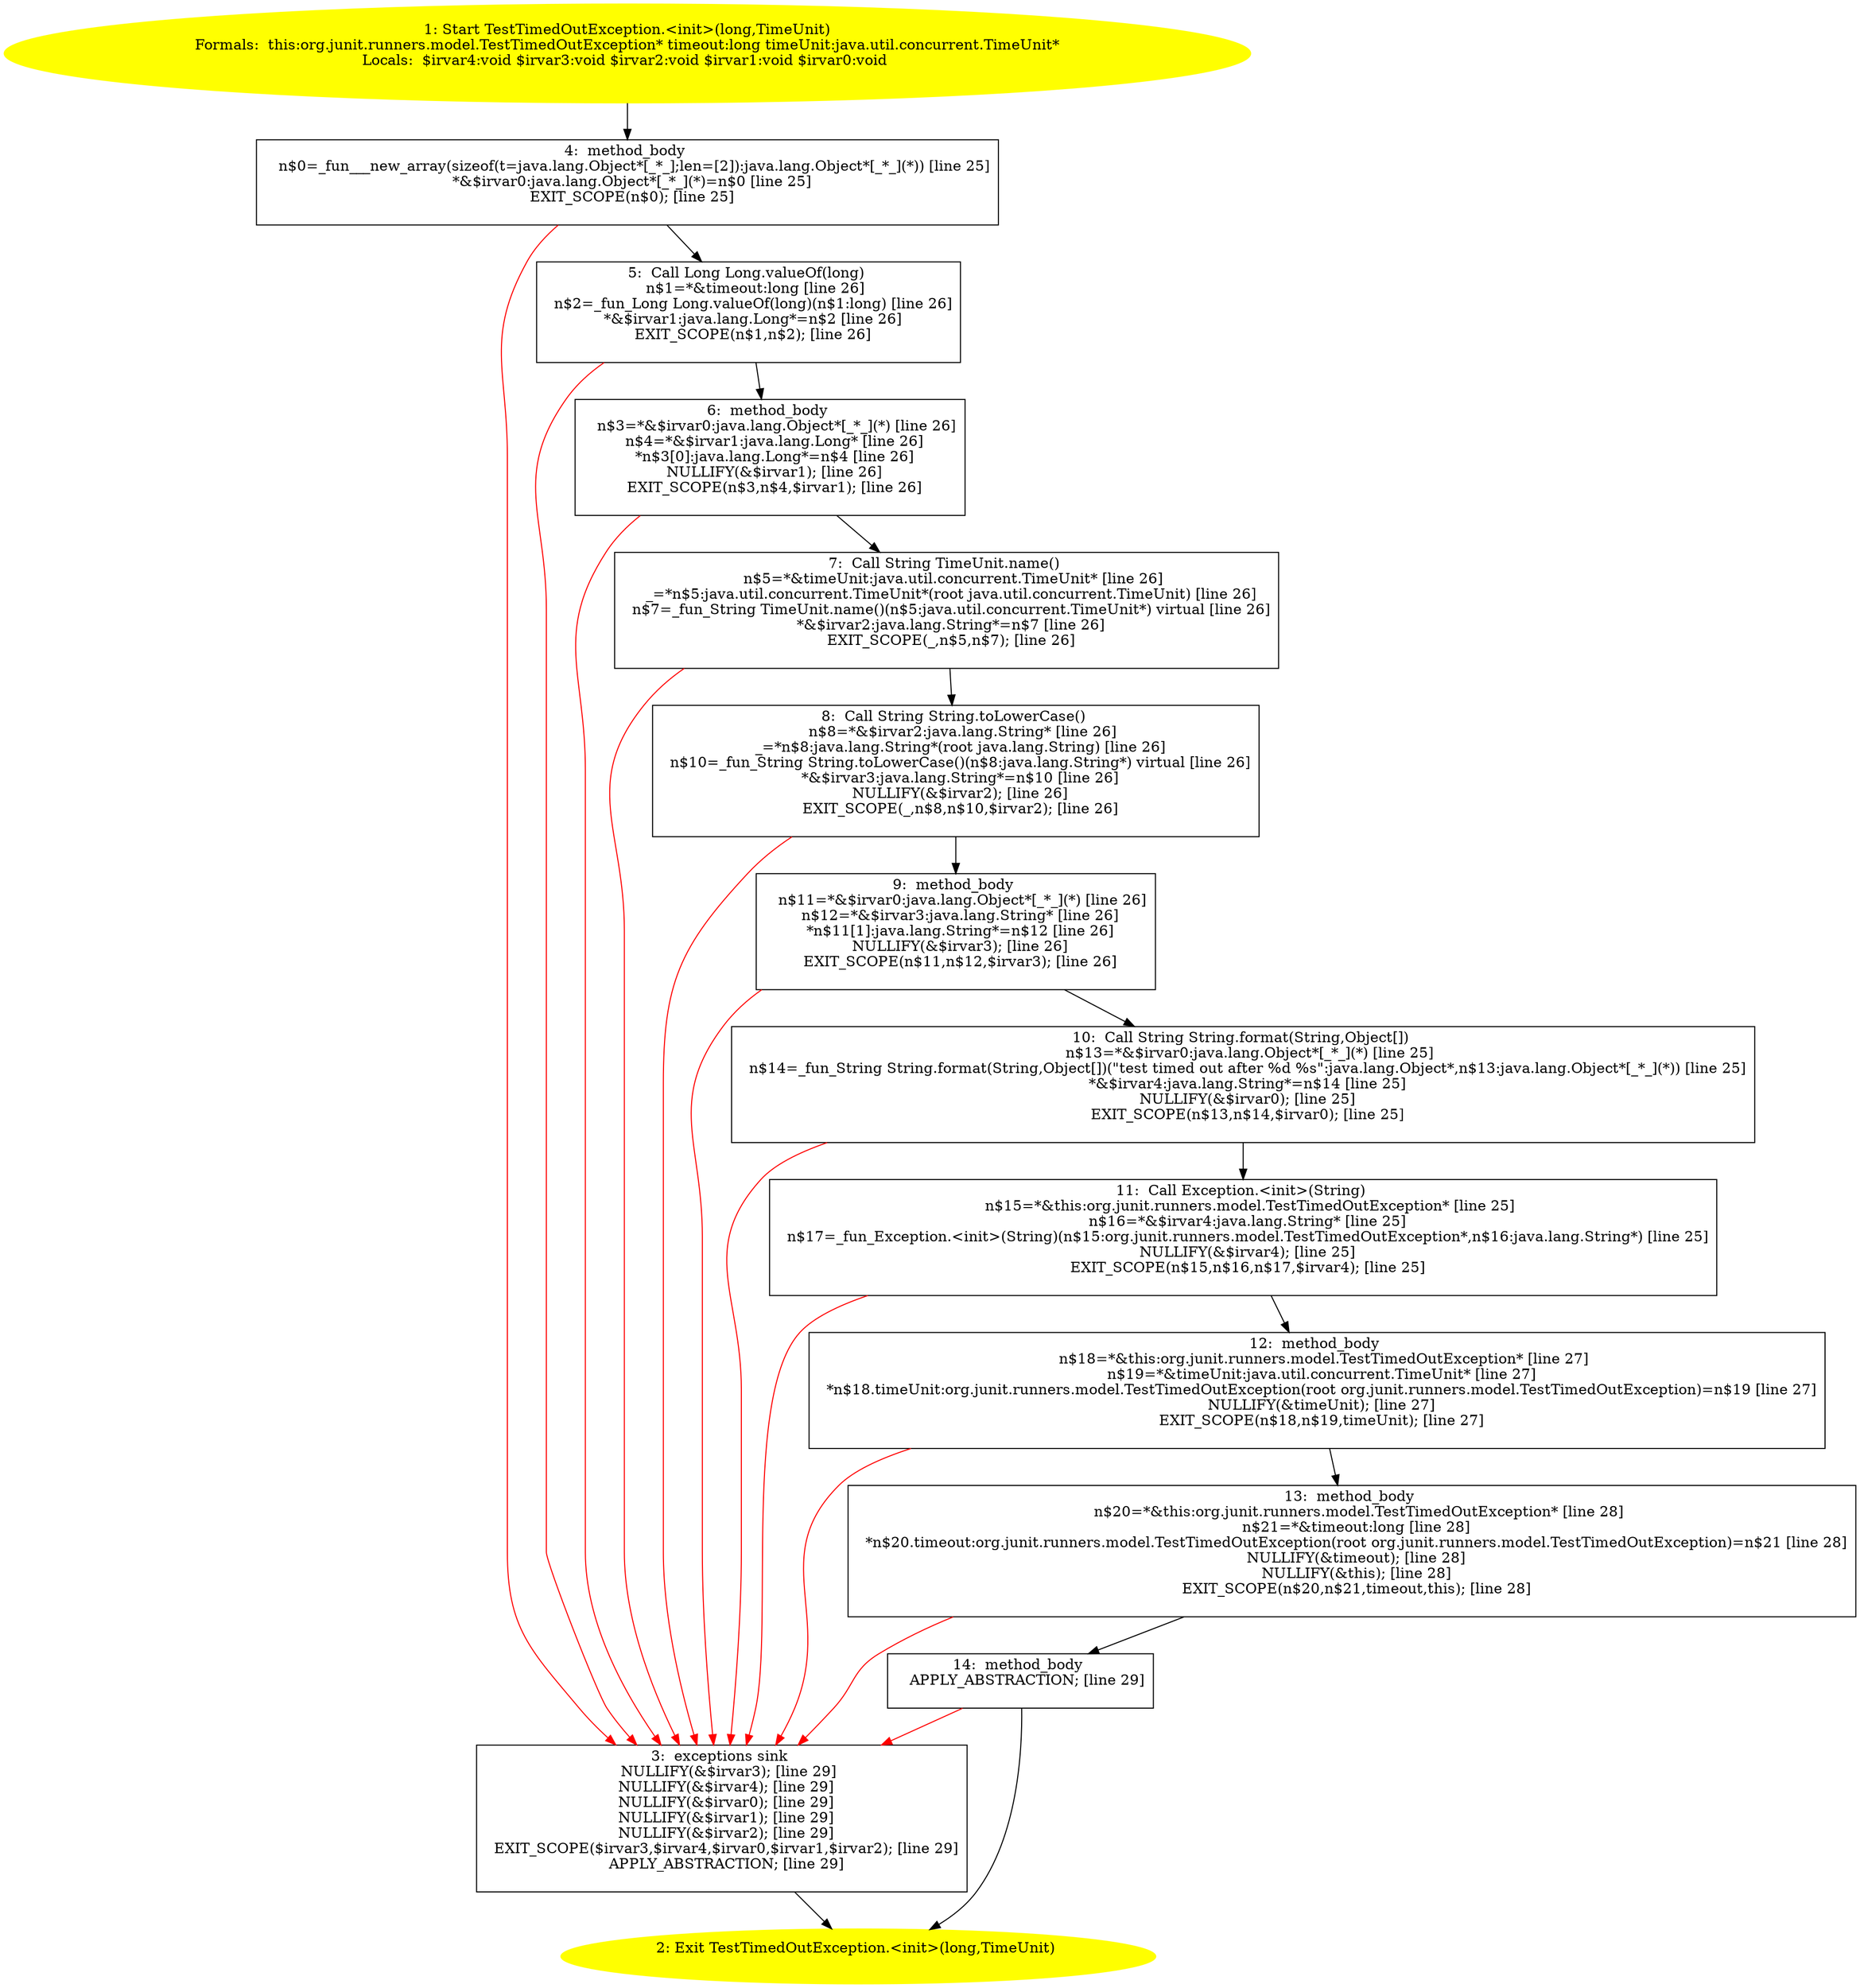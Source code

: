 /* @generated */
digraph cfg {
"org.junit.runners.model.TestTimedOutException.<init>(long,java.util.concurrent.TimeUnit).901f3cc67ac395cce5a148947b0588c1_1" [label="1: Start TestTimedOutException.<init>(long,TimeUnit)\nFormals:  this:org.junit.runners.model.TestTimedOutException* timeout:long timeUnit:java.util.concurrent.TimeUnit*\nLocals:  $irvar4:void $irvar3:void $irvar2:void $irvar1:void $irvar0:void \n  " color=yellow style=filled]
	

	 "org.junit.runners.model.TestTimedOutException.<init>(long,java.util.concurrent.TimeUnit).901f3cc67ac395cce5a148947b0588c1_1" -> "org.junit.runners.model.TestTimedOutException.<init>(long,java.util.concurrent.TimeUnit).901f3cc67ac395cce5a148947b0588c1_4" ;
"org.junit.runners.model.TestTimedOutException.<init>(long,java.util.concurrent.TimeUnit).901f3cc67ac395cce5a148947b0588c1_2" [label="2: Exit TestTimedOutException.<init>(long,TimeUnit) \n  " color=yellow style=filled]
	

"org.junit.runners.model.TestTimedOutException.<init>(long,java.util.concurrent.TimeUnit).901f3cc67ac395cce5a148947b0588c1_3" [label="3:  exceptions sink \n   NULLIFY(&$irvar3); [line 29]\n  NULLIFY(&$irvar4); [line 29]\n  NULLIFY(&$irvar0); [line 29]\n  NULLIFY(&$irvar1); [line 29]\n  NULLIFY(&$irvar2); [line 29]\n  EXIT_SCOPE($irvar3,$irvar4,$irvar0,$irvar1,$irvar2); [line 29]\n  APPLY_ABSTRACTION; [line 29]\n " shape="box"]
	

	 "org.junit.runners.model.TestTimedOutException.<init>(long,java.util.concurrent.TimeUnit).901f3cc67ac395cce5a148947b0588c1_3" -> "org.junit.runners.model.TestTimedOutException.<init>(long,java.util.concurrent.TimeUnit).901f3cc67ac395cce5a148947b0588c1_2" ;
"org.junit.runners.model.TestTimedOutException.<init>(long,java.util.concurrent.TimeUnit).901f3cc67ac395cce5a148947b0588c1_4" [label="4:  method_body \n   n$0=_fun___new_array(sizeof(t=java.lang.Object*[_*_];len=[2]):java.lang.Object*[_*_](*)) [line 25]\n  *&$irvar0:java.lang.Object*[_*_](*)=n$0 [line 25]\n  EXIT_SCOPE(n$0); [line 25]\n " shape="box"]
	

	 "org.junit.runners.model.TestTimedOutException.<init>(long,java.util.concurrent.TimeUnit).901f3cc67ac395cce5a148947b0588c1_4" -> "org.junit.runners.model.TestTimedOutException.<init>(long,java.util.concurrent.TimeUnit).901f3cc67ac395cce5a148947b0588c1_5" ;
	 "org.junit.runners.model.TestTimedOutException.<init>(long,java.util.concurrent.TimeUnit).901f3cc67ac395cce5a148947b0588c1_4" -> "org.junit.runners.model.TestTimedOutException.<init>(long,java.util.concurrent.TimeUnit).901f3cc67ac395cce5a148947b0588c1_3" [color="red" ];
"org.junit.runners.model.TestTimedOutException.<init>(long,java.util.concurrent.TimeUnit).901f3cc67ac395cce5a148947b0588c1_5" [label="5:  Call Long Long.valueOf(long) \n   n$1=*&timeout:long [line 26]\n  n$2=_fun_Long Long.valueOf(long)(n$1:long) [line 26]\n  *&$irvar1:java.lang.Long*=n$2 [line 26]\n  EXIT_SCOPE(n$1,n$2); [line 26]\n " shape="box"]
	

	 "org.junit.runners.model.TestTimedOutException.<init>(long,java.util.concurrent.TimeUnit).901f3cc67ac395cce5a148947b0588c1_5" -> "org.junit.runners.model.TestTimedOutException.<init>(long,java.util.concurrent.TimeUnit).901f3cc67ac395cce5a148947b0588c1_6" ;
	 "org.junit.runners.model.TestTimedOutException.<init>(long,java.util.concurrent.TimeUnit).901f3cc67ac395cce5a148947b0588c1_5" -> "org.junit.runners.model.TestTimedOutException.<init>(long,java.util.concurrent.TimeUnit).901f3cc67ac395cce5a148947b0588c1_3" [color="red" ];
"org.junit.runners.model.TestTimedOutException.<init>(long,java.util.concurrent.TimeUnit).901f3cc67ac395cce5a148947b0588c1_6" [label="6:  method_body \n   n$3=*&$irvar0:java.lang.Object*[_*_](*) [line 26]\n  n$4=*&$irvar1:java.lang.Long* [line 26]\n  *n$3[0]:java.lang.Long*=n$4 [line 26]\n  NULLIFY(&$irvar1); [line 26]\n  EXIT_SCOPE(n$3,n$4,$irvar1); [line 26]\n " shape="box"]
	

	 "org.junit.runners.model.TestTimedOutException.<init>(long,java.util.concurrent.TimeUnit).901f3cc67ac395cce5a148947b0588c1_6" -> "org.junit.runners.model.TestTimedOutException.<init>(long,java.util.concurrent.TimeUnit).901f3cc67ac395cce5a148947b0588c1_7" ;
	 "org.junit.runners.model.TestTimedOutException.<init>(long,java.util.concurrent.TimeUnit).901f3cc67ac395cce5a148947b0588c1_6" -> "org.junit.runners.model.TestTimedOutException.<init>(long,java.util.concurrent.TimeUnit).901f3cc67ac395cce5a148947b0588c1_3" [color="red" ];
"org.junit.runners.model.TestTimedOutException.<init>(long,java.util.concurrent.TimeUnit).901f3cc67ac395cce5a148947b0588c1_7" [label="7:  Call String TimeUnit.name() \n   n$5=*&timeUnit:java.util.concurrent.TimeUnit* [line 26]\n  _=*n$5:java.util.concurrent.TimeUnit*(root java.util.concurrent.TimeUnit) [line 26]\n  n$7=_fun_String TimeUnit.name()(n$5:java.util.concurrent.TimeUnit*) virtual [line 26]\n  *&$irvar2:java.lang.String*=n$7 [line 26]\n  EXIT_SCOPE(_,n$5,n$7); [line 26]\n " shape="box"]
	

	 "org.junit.runners.model.TestTimedOutException.<init>(long,java.util.concurrent.TimeUnit).901f3cc67ac395cce5a148947b0588c1_7" -> "org.junit.runners.model.TestTimedOutException.<init>(long,java.util.concurrent.TimeUnit).901f3cc67ac395cce5a148947b0588c1_8" ;
	 "org.junit.runners.model.TestTimedOutException.<init>(long,java.util.concurrent.TimeUnit).901f3cc67ac395cce5a148947b0588c1_7" -> "org.junit.runners.model.TestTimedOutException.<init>(long,java.util.concurrent.TimeUnit).901f3cc67ac395cce5a148947b0588c1_3" [color="red" ];
"org.junit.runners.model.TestTimedOutException.<init>(long,java.util.concurrent.TimeUnit).901f3cc67ac395cce5a148947b0588c1_8" [label="8:  Call String String.toLowerCase() \n   n$8=*&$irvar2:java.lang.String* [line 26]\n  _=*n$8:java.lang.String*(root java.lang.String) [line 26]\n  n$10=_fun_String String.toLowerCase()(n$8:java.lang.String*) virtual [line 26]\n  *&$irvar3:java.lang.String*=n$10 [line 26]\n  NULLIFY(&$irvar2); [line 26]\n  EXIT_SCOPE(_,n$8,n$10,$irvar2); [line 26]\n " shape="box"]
	

	 "org.junit.runners.model.TestTimedOutException.<init>(long,java.util.concurrent.TimeUnit).901f3cc67ac395cce5a148947b0588c1_8" -> "org.junit.runners.model.TestTimedOutException.<init>(long,java.util.concurrent.TimeUnit).901f3cc67ac395cce5a148947b0588c1_9" ;
	 "org.junit.runners.model.TestTimedOutException.<init>(long,java.util.concurrent.TimeUnit).901f3cc67ac395cce5a148947b0588c1_8" -> "org.junit.runners.model.TestTimedOutException.<init>(long,java.util.concurrent.TimeUnit).901f3cc67ac395cce5a148947b0588c1_3" [color="red" ];
"org.junit.runners.model.TestTimedOutException.<init>(long,java.util.concurrent.TimeUnit).901f3cc67ac395cce5a148947b0588c1_9" [label="9:  method_body \n   n$11=*&$irvar0:java.lang.Object*[_*_](*) [line 26]\n  n$12=*&$irvar3:java.lang.String* [line 26]\n  *n$11[1]:java.lang.String*=n$12 [line 26]\n  NULLIFY(&$irvar3); [line 26]\n  EXIT_SCOPE(n$11,n$12,$irvar3); [line 26]\n " shape="box"]
	

	 "org.junit.runners.model.TestTimedOutException.<init>(long,java.util.concurrent.TimeUnit).901f3cc67ac395cce5a148947b0588c1_9" -> "org.junit.runners.model.TestTimedOutException.<init>(long,java.util.concurrent.TimeUnit).901f3cc67ac395cce5a148947b0588c1_10" ;
	 "org.junit.runners.model.TestTimedOutException.<init>(long,java.util.concurrent.TimeUnit).901f3cc67ac395cce5a148947b0588c1_9" -> "org.junit.runners.model.TestTimedOutException.<init>(long,java.util.concurrent.TimeUnit).901f3cc67ac395cce5a148947b0588c1_3" [color="red" ];
"org.junit.runners.model.TestTimedOutException.<init>(long,java.util.concurrent.TimeUnit).901f3cc67ac395cce5a148947b0588c1_10" [label="10:  Call String String.format(String,Object[]) \n   n$13=*&$irvar0:java.lang.Object*[_*_](*) [line 25]\n  n$14=_fun_String String.format(String,Object[])(\"test timed out after %d %s\":java.lang.Object*,n$13:java.lang.Object*[_*_](*)) [line 25]\n  *&$irvar4:java.lang.String*=n$14 [line 25]\n  NULLIFY(&$irvar0); [line 25]\n  EXIT_SCOPE(n$13,n$14,$irvar0); [line 25]\n " shape="box"]
	

	 "org.junit.runners.model.TestTimedOutException.<init>(long,java.util.concurrent.TimeUnit).901f3cc67ac395cce5a148947b0588c1_10" -> "org.junit.runners.model.TestTimedOutException.<init>(long,java.util.concurrent.TimeUnit).901f3cc67ac395cce5a148947b0588c1_11" ;
	 "org.junit.runners.model.TestTimedOutException.<init>(long,java.util.concurrent.TimeUnit).901f3cc67ac395cce5a148947b0588c1_10" -> "org.junit.runners.model.TestTimedOutException.<init>(long,java.util.concurrent.TimeUnit).901f3cc67ac395cce5a148947b0588c1_3" [color="red" ];
"org.junit.runners.model.TestTimedOutException.<init>(long,java.util.concurrent.TimeUnit).901f3cc67ac395cce5a148947b0588c1_11" [label="11:  Call Exception.<init>(String) \n   n$15=*&this:org.junit.runners.model.TestTimedOutException* [line 25]\n  n$16=*&$irvar4:java.lang.String* [line 25]\n  n$17=_fun_Exception.<init>(String)(n$15:org.junit.runners.model.TestTimedOutException*,n$16:java.lang.String*) [line 25]\n  NULLIFY(&$irvar4); [line 25]\n  EXIT_SCOPE(n$15,n$16,n$17,$irvar4); [line 25]\n " shape="box"]
	

	 "org.junit.runners.model.TestTimedOutException.<init>(long,java.util.concurrent.TimeUnit).901f3cc67ac395cce5a148947b0588c1_11" -> "org.junit.runners.model.TestTimedOutException.<init>(long,java.util.concurrent.TimeUnit).901f3cc67ac395cce5a148947b0588c1_12" ;
	 "org.junit.runners.model.TestTimedOutException.<init>(long,java.util.concurrent.TimeUnit).901f3cc67ac395cce5a148947b0588c1_11" -> "org.junit.runners.model.TestTimedOutException.<init>(long,java.util.concurrent.TimeUnit).901f3cc67ac395cce5a148947b0588c1_3" [color="red" ];
"org.junit.runners.model.TestTimedOutException.<init>(long,java.util.concurrent.TimeUnit).901f3cc67ac395cce5a148947b0588c1_12" [label="12:  method_body \n   n$18=*&this:org.junit.runners.model.TestTimedOutException* [line 27]\n  n$19=*&timeUnit:java.util.concurrent.TimeUnit* [line 27]\n  *n$18.timeUnit:org.junit.runners.model.TestTimedOutException(root org.junit.runners.model.TestTimedOutException)=n$19 [line 27]\n  NULLIFY(&timeUnit); [line 27]\n  EXIT_SCOPE(n$18,n$19,timeUnit); [line 27]\n " shape="box"]
	

	 "org.junit.runners.model.TestTimedOutException.<init>(long,java.util.concurrent.TimeUnit).901f3cc67ac395cce5a148947b0588c1_12" -> "org.junit.runners.model.TestTimedOutException.<init>(long,java.util.concurrent.TimeUnit).901f3cc67ac395cce5a148947b0588c1_13" ;
	 "org.junit.runners.model.TestTimedOutException.<init>(long,java.util.concurrent.TimeUnit).901f3cc67ac395cce5a148947b0588c1_12" -> "org.junit.runners.model.TestTimedOutException.<init>(long,java.util.concurrent.TimeUnit).901f3cc67ac395cce5a148947b0588c1_3" [color="red" ];
"org.junit.runners.model.TestTimedOutException.<init>(long,java.util.concurrent.TimeUnit).901f3cc67ac395cce5a148947b0588c1_13" [label="13:  method_body \n   n$20=*&this:org.junit.runners.model.TestTimedOutException* [line 28]\n  n$21=*&timeout:long [line 28]\n  *n$20.timeout:org.junit.runners.model.TestTimedOutException(root org.junit.runners.model.TestTimedOutException)=n$21 [line 28]\n  NULLIFY(&timeout); [line 28]\n  NULLIFY(&this); [line 28]\n  EXIT_SCOPE(n$20,n$21,timeout,this); [line 28]\n " shape="box"]
	

	 "org.junit.runners.model.TestTimedOutException.<init>(long,java.util.concurrent.TimeUnit).901f3cc67ac395cce5a148947b0588c1_13" -> "org.junit.runners.model.TestTimedOutException.<init>(long,java.util.concurrent.TimeUnit).901f3cc67ac395cce5a148947b0588c1_14" ;
	 "org.junit.runners.model.TestTimedOutException.<init>(long,java.util.concurrent.TimeUnit).901f3cc67ac395cce5a148947b0588c1_13" -> "org.junit.runners.model.TestTimedOutException.<init>(long,java.util.concurrent.TimeUnit).901f3cc67ac395cce5a148947b0588c1_3" [color="red" ];
"org.junit.runners.model.TestTimedOutException.<init>(long,java.util.concurrent.TimeUnit).901f3cc67ac395cce5a148947b0588c1_14" [label="14:  method_body \n   APPLY_ABSTRACTION; [line 29]\n " shape="box"]
	

	 "org.junit.runners.model.TestTimedOutException.<init>(long,java.util.concurrent.TimeUnit).901f3cc67ac395cce5a148947b0588c1_14" -> "org.junit.runners.model.TestTimedOutException.<init>(long,java.util.concurrent.TimeUnit).901f3cc67ac395cce5a148947b0588c1_2" ;
	 "org.junit.runners.model.TestTimedOutException.<init>(long,java.util.concurrent.TimeUnit).901f3cc67ac395cce5a148947b0588c1_14" -> "org.junit.runners.model.TestTimedOutException.<init>(long,java.util.concurrent.TimeUnit).901f3cc67ac395cce5a148947b0588c1_3" [color="red" ];
}

